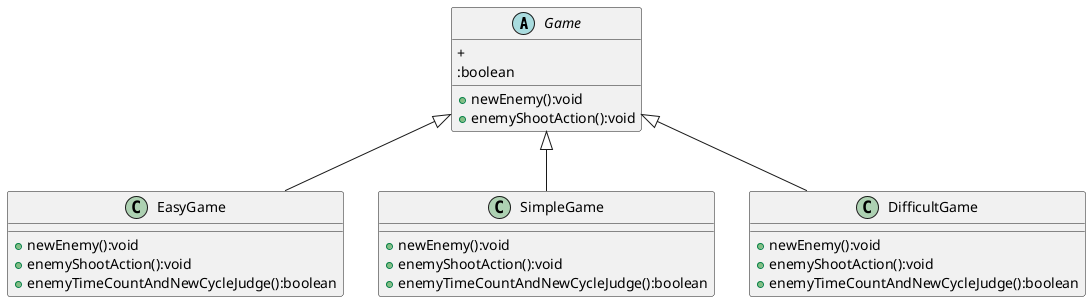@startuml
abstract class Game {
    + newEnemy():void
    + enemyShootAction():void
    +
    :boolean
}
class EasyGame {
    + newEnemy():void
    + enemyShootAction():void
    + enemyTimeCountAndNewCycleJudge():boolean
}
Game <|-- EasyGame
class SimpleGame {
    + newEnemy():void
    + enemyShootAction():void
    + enemyTimeCountAndNewCycleJudge():boolean
}
Game <|-- SimpleGame
class DifficultGame {
    + newEnemy():void
    + enemyShootAction():void
    + enemyTimeCountAndNewCycleJudge():boolean
}
Game <|-- DifficultGame
@enduml